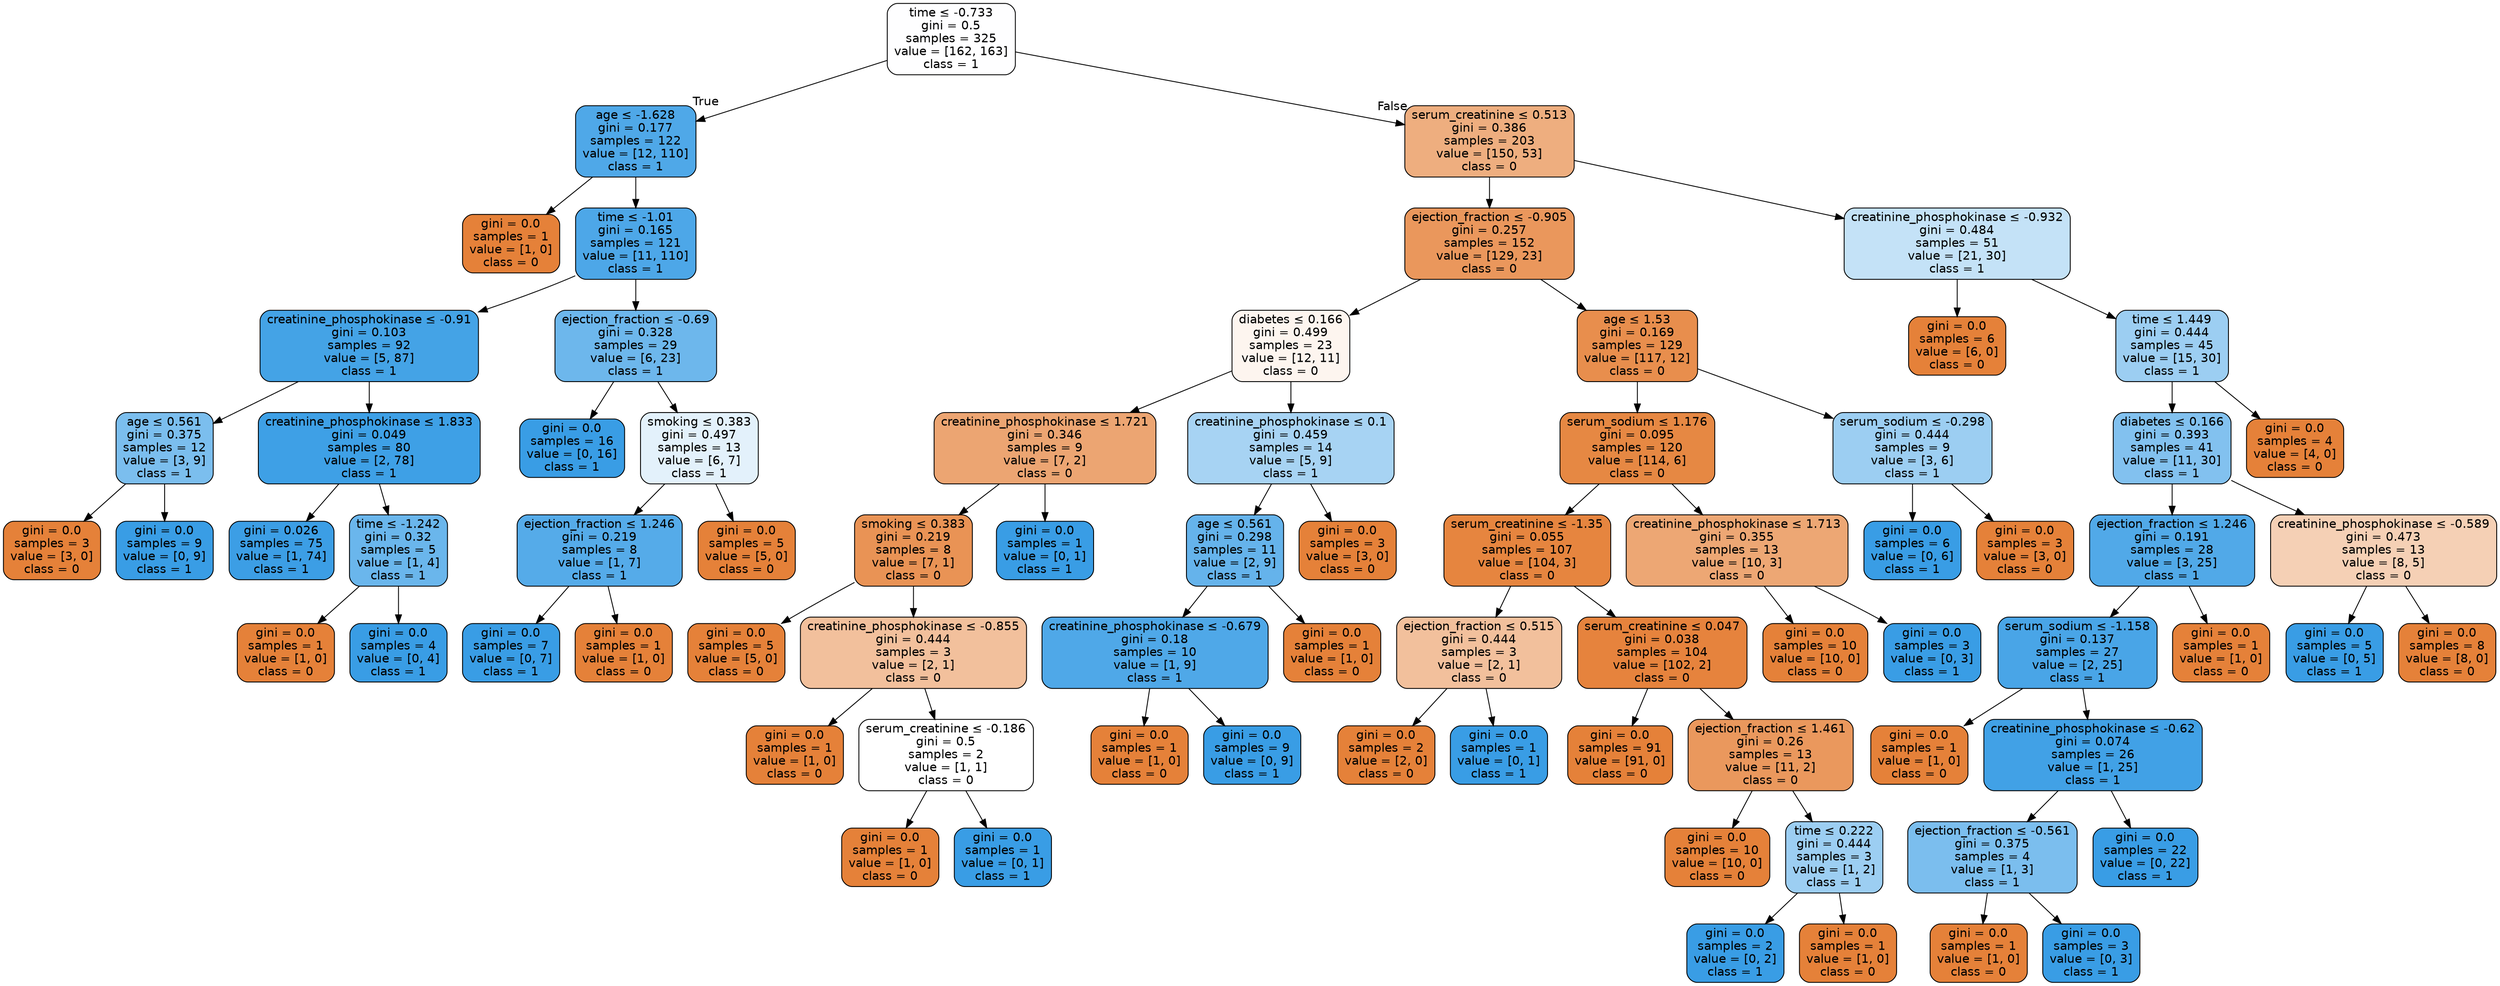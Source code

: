 digraph Tree {
node [shape=box, style="filled, rounded", color="black", fontname=helvetica] ;
edge [fontname=helvetica] ;
0 [label=<time &le; -0.733<br/>gini = 0.5<br/>samples = 325<br/>value = [162, 163]<br/>class = 1>, fillcolor="#fefeff"] ;
1 [label=<age &le; -1.628<br/>gini = 0.177<br/>samples = 122<br/>value = [12, 110]<br/>class = 1>, fillcolor="#4fa8e8"] ;
0 -> 1 [labeldistance=2.5, labelangle=45, headlabel="True"] ;
2 [label=<gini = 0.0<br/>samples = 1<br/>value = [1, 0]<br/>class = 0>, fillcolor="#e58139"] ;
1 -> 2 ;
3 [label=<time &le; -1.01<br/>gini = 0.165<br/>samples = 121<br/>value = [11, 110]<br/>class = 1>, fillcolor="#4da7e8"] ;
1 -> 3 ;
4 [label=<creatinine_phosphokinase &le; -0.91<br/>gini = 0.103<br/>samples = 92<br/>value = [5, 87]<br/>class = 1>, fillcolor="#44a3e6"] ;
3 -> 4 ;
5 [label=<age &le; 0.561<br/>gini = 0.375<br/>samples = 12<br/>value = [3, 9]<br/>class = 1>, fillcolor="#7bbeee"] ;
4 -> 5 ;
6 [label=<gini = 0.0<br/>samples = 3<br/>value = [3, 0]<br/>class = 0>, fillcolor="#e58139"] ;
5 -> 6 ;
7 [label=<gini = 0.0<br/>samples = 9<br/>value = [0, 9]<br/>class = 1>, fillcolor="#399de5"] ;
5 -> 7 ;
8 [label=<creatinine_phosphokinase &le; 1.833<br/>gini = 0.049<br/>samples = 80<br/>value = [2, 78]<br/>class = 1>, fillcolor="#3ea0e6"] ;
4 -> 8 ;
9 [label=<gini = 0.026<br/>samples = 75<br/>value = [1, 74]<br/>class = 1>, fillcolor="#3c9ee5"] ;
8 -> 9 ;
10 [label=<time &le; -1.242<br/>gini = 0.32<br/>samples = 5<br/>value = [1, 4]<br/>class = 1>, fillcolor="#6ab6ec"] ;
8 -> 10 ;
11 [label=<gini = 0.0<br/>samples = 1<br/>value = [1, 0]<br/>class = 0>, fillcolor="#e58139"] ;
10 -> 11 ;
12 [label=<gini = 0.0<br/>samples = 4<br/>value = [0, 4]<br/>class = 1>, fillcolor="#399de5"] ;
10 -> 12 ;
13 [label=<ejection_fraction &le; -0.69<br/>gini = 0.328<br/>samples = 29<br/>value = [6, 23]<br/>class = 1>, fillcolor="#6db7ec"] ;
3 -> 13 ;
14 [label=<gini = 0.0<br/>samples = 16<br/>value = [0, 16]<br/>class = 1>, fillcolor="#399de5"] ;
13 -> 14 ;
15 [label=<smoking &le; 0.383<br/>gini = 0.497<br/>samples = 13<br/>value = [6, 7]<br/>class = 1>, fillcolor="#e3f1fb"] ;
13 -> 15 ;
16 [label=<ejection_fraction &le; 1.246<br/>gini = 0.219<br/>samples = 8<br/>value = [1, 7]<br/>class = 1>, fillcolor="#55abe9"] ;
15 -> 16 ;
17 [label=<gini = 0.0<br/>samples = 7<br/>value = [0, 7]<br/>class = 1>, fillcolor="#399de5"] ;
16 -> 17 ;
18 [label=<gini = 0.0<br/>samples = 1<br/>value = [1, 0]<br/>class = 0>, fillcolor="#e58139"] ;
16 -> 18 ;
19 [label=<gini = 0.0<br/>samples = 5<br/>value = [5, 0]<br/>class = 0>, fillcolor="#e58139"] ;
15 -> 19 ;
20 [label=<serum_creatinine &le; 0.513<br/>gini = 0.386<br/>samples = 203<br/>value = [150, 53]<br/>class = 0>, fillcolor="#eeae7f"] ;
0 -> 20 [labeldistance=2.5, labelangle=-45, headlabel="False"] ;
21 [label=<ejection_fraction &le; -0.905<br/>gini = 0.257<br/>samples = 152<br/>value = [129, 23]<br/>class = 0>, fillcolor="#ea975c"] ;
20 -> 21 ;
22 [label=<diabetes &le; 0.166<br/>gini = 0.499<br/>samples = 23<br/>value = [12, 11]<br/>class = 0>, fillcolor="#fdf5ef"] ;
21 -> 22 ;
23 [label=<creatinine_phosphokinase &le; 1.721<br/>gini = 0.346<br/>samples = 9<br/>value = [7, 2]<br/>class = 0>, fillcolor="#eca572"] ;
22 -> 23 ;
24 [label=<smoking &le; 0.383<br/>gini = 0.219<br/>samples = 8<br/>value = [7, 1]<br/>class = 0>, fillcolor="#e99355"] ;
23 -> 24 ;
25 [label=<gini = 0.0<br/>samples = 5<br/>value = [5, 0]<br/>class = 0>, fillcolor="#e58139"] ;
24 -> 25 ;
26 [label=<creatinine_phosphokinase &le; -0.855<br/>gini = 0.444<br/>samples = 3<br/>value = [2, 1]<br/>class = 0>, fillcolor="#f2c09c"] ;
24 -> 26 ;
27 [label=<gini = 0.0<br/>samples = 1<br/>value = [1, 0]<br/>class = 0>, fillcolor="#e58139"] ;
26 -> 27 ;
28 [label=<serum_creatinine &le; -0.186<br/>gini = 0.5<br/>samples = 2<br/>value = [1, 1]<br/>class = 0>, fillcolor="#ffffff"] ;
26 -> 28 ;
29 [label=<gini = 0.0<br/>samples = 1<br/>value = [1, 0]<br/>class = 0>, fillcolor="#e58139"] ;
28 -> 29 ;
30 [label=<gini = 0.0<br/>samples = 1<br/>value = [0, 1]<br/>class = 1>, fillcolor="#399de5"] ;
28 -> 30 ;
31 [label=<gini = 0.0<br/>samples = 1<br/>value = [0, 1]<br/>class = 1>, fillcolor="#399de5"] ;
23 -> 31 ;
32 [label=<creatinine_phosphokinase &le; 0.1<br/>gini = 0.459<br/>samples = 14<br/>value = [5, 9]<br/>class = 1>, fillcolor="#a7d3f3"] ;
22 -> 32 ;
33 [label=<age &le; 0.561<br/>gini = 0.298<br/>samples = 11<br/>value = [2, 9]<br/>class = 1>, fillcolor="#65b3eb"] ;
32 -> 33 ;
34 [label=<creatinine_phosphokinase &le; -0.679<br/>gini = 0.18<br/>samples = 10<br/>value = [1, 9]<br/>class = 1>, fillcolor="#4fa8e8"] ;
33 -> 34 ;
35 [label=<gini = 0.0<br/>samples = 1<br/>value = [1, 0]<br/>class = 0>, fillcolor="#e58139"] ;
34 -> 35 ;
36 [label=<gini = 0.0<br/>samples = 9<br/>value = [0, 9]<br/>class = 1>, fillcolor="#399de5"] ;
34 -> 36 ;
37 [label=<gini = 0.0<br/>samples = 1<br/>value = [1, 0]<br/>class = 0>, fillcolor="#e58139"] ;
33 -> 37 ;
38 [label=<gini = 0.0<br/>samples = 3<br/>value = [3, 0]<br/>class = 0>, fillcolor="#e58139"] ;
32 -> 38 ;
39 [label=<age &le; 1.53<br/>gini = 0.169<br/>samples = 129<br/>value = [117, 12]<br/>class = 0>, fillcolor="#e88e4d"] ;
21 -> 39 ;
40 [label=<serum_sodium &le; 1.176<br/>gini = 0.095<br/>samples = 120<br/>value = [114, 6]<br/>class = 0>, fillcolor="#e68843"] ;
39 -> 40 ;
41 [label=<serum_creatinine &le; -1.35<br/>gini = 0.055<br/>samples = 107<br/>value = [104, 3]<br/>class = 0>, fillcolor="#e6853f"] ;
40 -> 41 ;
42 [label=<ejection_fraction &le; 0.515<br/>gini = 0.444<br/>samples = 3<br/>value = [2, 1]<br/>class = 0>, fillcolor="#f2c09c"] ;
41 -> 42 ;
43 [label=<gini = 0.0<br/>samples = 2<br/>value = [2, 0]<br/>class = 0>, fillcolor="#e58139"] ;
42 -> 43 ;
44 [label=<gini = 0.0<br/>samples = 1<br/>value = [0, 1]<br/>class = 1>, fillcolor="#399de5"] ;
42 -> 44 ;
45 [label=<serum_creatinine &le; 0.047<br/>gini = 0.038<br/>samples = 104<br/>value = [102, 2]<br/>class = 0>, fillcolor="#e6833d"] ;
41 -> 45 ;
46 [label=<gini = 0.0<br/>samples = 91<br/>value = [91, 0]<br/>class = 0>, fillcolor="#e58139"] ;
45 -> 46 ;
47 [label=<ejection_fraction &le; 1.461<br/>gini = 0.26<br/>samples = 13<br/>value = [11, 2]<br/>class = 0>, fillcolor="#ea985d"] ;
45 -> 47 ;
48 [label=<gini = 0.0<br/>samples = 10<br/>value = [10, 0]<br/>class = 0>, fillcolor="#e58139"] ;
47 -> 48 ;
49 [label=<time &le; 0.222<br/>gini = 0.444<br/>samples = 3<br/>value = [1, 2]<br/>class = 1>, fillcolor="#9ccef2"] ;
47 -> 49 ;
50 [label=<gini = 0.0<br/>samples = 2<br/>value = [0, 2]<br/>class = 1>, fillcolor="#399de5"] ;
49 -> 50 ;
51 [label=<gini = 0.0<br/>samples = 1<br/>value = [1, 0]<br/>class = 0>, fillcolor="#e58139"] ;
49 -> 51 ;
52 [label=<creatinine_phosphokinase &le; 1.713<br/>gini = 0.355<br/>samples = 13<br/>value = [10, 3]<br/>class = 0>, fillcolor="#eda774"] ;
40 -> 52 ;
53 [label=<gini = 0.0<br/>samples = 10<br/>value = [10, 0]<br/>class = 0>, fillcolor="#e58139"] ;
52 -> 53 ;
54 [label=<gini = 0.0<br/>samples = 3<br/>value = [0, 3]<br/>class = 1>, fillcolor="#399de5"] ;
52 -> 54 ;
55 [label=<serum_sodium &le; -0.298<br/>gini = 0.444<br/>samples = 9<br/>value = [3, 6]<br/>class = 1>, fillcolor="#9ccef2"] ;
39 -> 55 ;
56 [label=<gini = 0.0<br/>samples = 6<br/>value = [0, 6]<br/>class = 1>, fillcolor="#399de5"] ;
55 -> 56 ;
57 [label=<gini = 0.0<br/>samples = 3<br/>value = [3, 0]<br/>class = 0>, fillcolor="#e58139"] ;
55 -> 57 ;
58 [label=<creatinine_phosphokinase &le; -0.932<br/>gini = 0.484<br/>samples = 51<br/>value = [21, 30]<br/>class = 1>, fillcolor="#c4e2f7"] ;
20 -> 58 ;
59 [label=<gini = 0.0<br/>samples = 6<br/>value = [6, 0]<br/>class = 0>, fillcolor="#e58139"] ;
58 -> 59 ;
60 [label=<time &le; 1.449<br/>gini = 0.444<br/>samples = 45<br/>value = [15, 30]<br/>class = 1>, fillcolor="#9ccef2"] ;
58 -> 60 ;
61 [label=<diabetes &le; 0.166<br/>gini = 0.393<br/>samples = 41<br/>value = [11, 30]<br/>class = 1>, fillcolor="#82c1ef"] ;
60 -> 61 ;
62 [label=<ejection_fraction &le; 1.246<br/>gini = 0.191<br/>samples = 28<br/>value = [3, 25]<br/>class = 1>, fillcolor="#51a9e8"] ;
61 -> 62 ;
63 [label=<serum_sodium &le; -1.158<br/>gini = 0.137<br/>samples = 27<br/>value = [2, 25]<br/>class = 1>, fillcolor="#49a5e7"] ;
62 -> 63 ;
64 [label=<gini = 0.0<br/>samples = 1<br/>value = [1, 0]<br/>class = 0>, fillcolor="#e58139"] ;
63 -> 64 ;
65 [label=<creatinine_phosphokinase &le; -0.62<br/>gini = 0.074<br/>samples = 26<br/>value = [1, 25]<br/>class = 1>, fillcolor="#41a1e6"] ;
63 -> 65 ;
66 [label=<ejection_fraction &le; -0.561<br/>gini = 0.375<br/>samples = 4<br/>value = [1, 3]<br/>class = 1>, fillcolor="#7bbeee"] ;
65 -> 66 ;
67 [label=<gini = 0.0<br/>samples = 1<br/>value = [1, 0]<br/>class = 0>, fillcolor="#e58139"] ;
66 -> 67 ;
68 [label=<gini = 0.0<br/>samples = 3<br/>value = [0, 3]<br/>class = 1>, fillcolor="#399de5"] ;
66 -> 68 ;
69 [label=<gini = 0.0<br/>samples = 22<br/>value = [0, 22]<br/>class = 1>, fillcolor="#399de5"] ;
65 -> 69 ;
70 [label=<gini = 0.0<br/>samples = 1<br/>value = [1, 0]<br/>class = 0>, fillcolor="#e58139"] ;
62 -> 70 ;
71 [label=<creatinine_phosphokinase &le; -0.589<br/>gini = 0.473<br/>samples = 13<br/>value = [8, 5]<br/>class = 0>, fillcolor="#f5d0b5"] ;
61 -> 71 ;
72 [label=<gini = 0.0<br/>samples = 5<br/>value = [0, 5]<br/>class = 1>, fillcolor="#399de5"] ;
71 -> 72 ;
73 [label=<gini = 0.0<br/>samples = 8<br/>value = [8, 0]<br/>class = 0>, fillcolor="#e58139"] ;
71 -> 73 ;
74 [label=<gini = 0.0<br/>samples = 4<br/>value = [4, 0]<br/>class = 0>, fillcolor="#e58139"] ;
60 -> 74 ;
}
